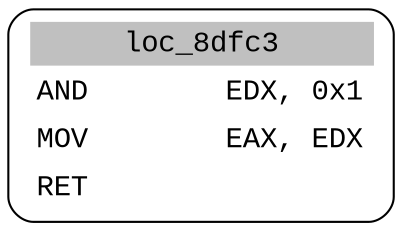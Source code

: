 digraph asm_graph {
1941 [
shape="Mrecord" fontname="Courier New"label =<<table border="0" cellborder="0" cellpadding="3"><tr><td align="center" colspan="2" bgcolor="grey">loc_8dfc3</td></tr><tr><td align="left">AND        EDX, 0x1</td></tr><tr><td align="left">MOV        EAX, EDX</td></tr><tr><td align="left">RET        </td></tr></table>> ];
}